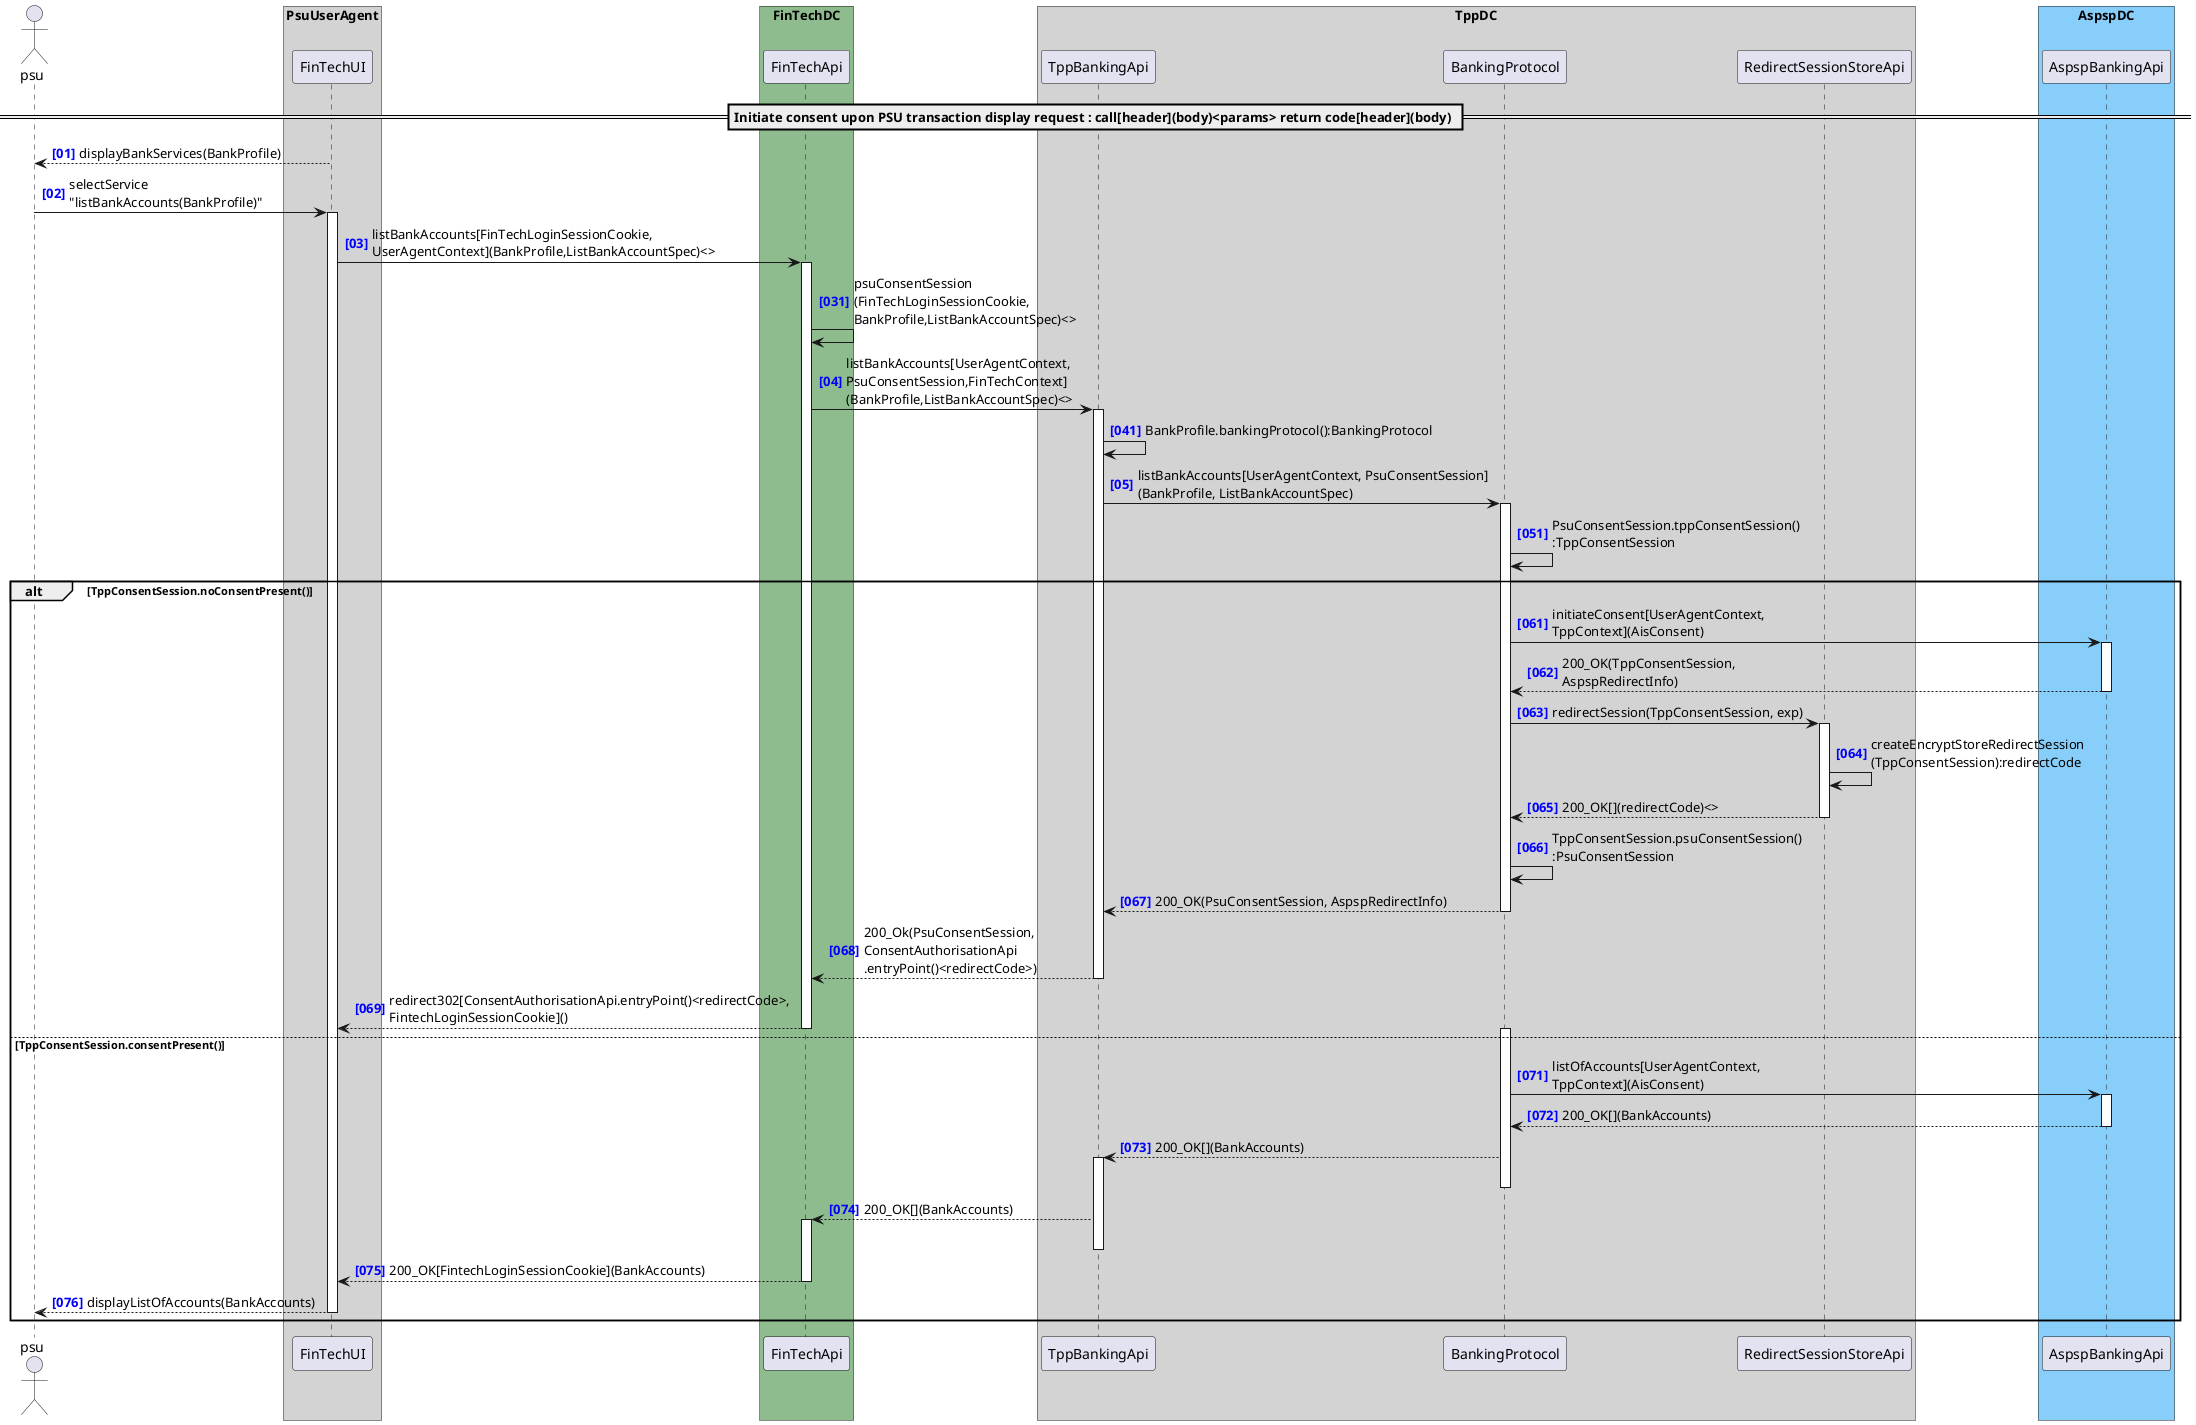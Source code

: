 @startuml

autonumber "<b><color blue>[00]"
actor psu

box "PsuUserAgent" #LightGray
    participant "FinTechUI" as FinTechUI
    'participant "ConsentAuthorisationUI" as ConsentAuthorisationUI
    'participant "OnlineBankingUI" as OnlineBankingUI
end box
box "FinTechDC" #DarkSeaGreen
    participant "FinTechApi" as FinTechApi
end box
box "TppDC" #LightGray
    participant "TppBankingApi" as TppBankingApi
    'participant "TppBankSearchApi" as TppBankSearchApi
    'participant "ConsentAuthorisationApi" as ConsentAuthorisationApi

    participant "BankingProtocol" as BankingProtocol
    participant "RedirectSessionStoreApi" as RedirectSessionStoreApi
end box
box "AspspDC" #LightSkyBlue
	participant "AspspBankingApi" as AspspBankingApi
    'participant "OnlineBankingApi" as OnlineBankingApi
end box

== Initiate consent upon PSU transaction display request : call[header](body)<params> return code[header](body) ==

FinTechUI --> psu : displayBankServices(BankProfile)
psu -> FinTechUI ++ : selectService\n"listBankAccounts(BankProfile)"
FinTechUI -> FinTechApi ++ : listBankAccounts[FinTechLoginSessionCookie,\nUserAgentContext](BankProfile,ListBankAccountSpec)<>
autonumber 31 1 "<b><color blue>[000]"
FinTechApi -> FinTechApi : psuConsentSession\n(FinTechLoginSessionCookie,\nBankProfile,ListBankAccountSpec)<>
autonumber 4 1 "<b><color blue>[00]"
FinTechApi -> TppBankingApi ++ : listBankAccounts[UserAgentContext,\nPsuConsentSession,FinTechContext]\n(BankProfile,ListBankAccountSpec)<>
autonumber 41 1 "<b><color blue>[000]"
TppBankingApi -> TppBankingApi : BankProfile.bankingProtocol():BankingProtocol
autonumber 5 1 "<b><color blue>[00]"
TppBankingApi -> BankingProtocol ++ : listBankAccounts[UserAgentContext, PsuConsentSession]\n(BankProfile, ListBankAccountSpec) 

autonumber 51 1 "<b><color blue>[000]"
BankingProtocol -> BankingProtocol : PsuConsentSession.tppConsentSession()\n:TppConsentSession
alt TppConsentSession.noConsentPresent()
    autonumber 61 1 "<b><color blue>[000]"
    BankingProtocol -> AspspBankingApi ++ : initiateConsent[UserAgentContext,\nTppContext](AisConsent) 
    return 200_OK(TppConsentSession,\nAspspRedirectInfo)
    BankingProtocol -> RedirectSessionStoreApi ++ : redirectSession(TppConsentSession, exp)
    RedirectSessionStoreApi -> RedirectSessionStoreApi : createEncryptStoreRedirectSession\n(TppConsentSession):redirectCode
    return 200_OK[](redirectCode)<>
    BankingProtocol -> BankingProtocol : TppConsentSession.psuConsentSession()\n:PsuConsentSession
    return 200_OK(PsuConsentSession, AspspRedirectInfo)
    return 200_Ok(PsuConsentSession,\nConsentAuthorisationApi\n.entryPoint()<redirectCode>)
    return redirect302[ConsentAuthorisationApi.entryPoint()<redirectCode>,\nFintechLoginSessionCookie]()
else TppConsentSession.consentPresent()
    autonumber 71 1 "<b><color blue>[000]"
    activate BankingProtocol
    BankingProtocol -> AspspBankingApi ++ : listOfAccounts[UserAgentContext,\nTppContext](AisConsent) 
    return 200_OK[](BankAccounts)
    BankingProtocol --> TppBankingApi ++: 200_OK[](BankAccounts)
    deactivate BankingProtocol
    TppBankingApi --> FinTechApi ++ : 200_OK[](BankAccounts)
    deactivate TppBankingApi
    FinTechApi --> FinTechUI : 200_OK[FintechLoginSessionCookie](BankAccounts)
    deactivate FinTechApi
    return displayListOfAccounts(BankAccounts)
end
@enduml
